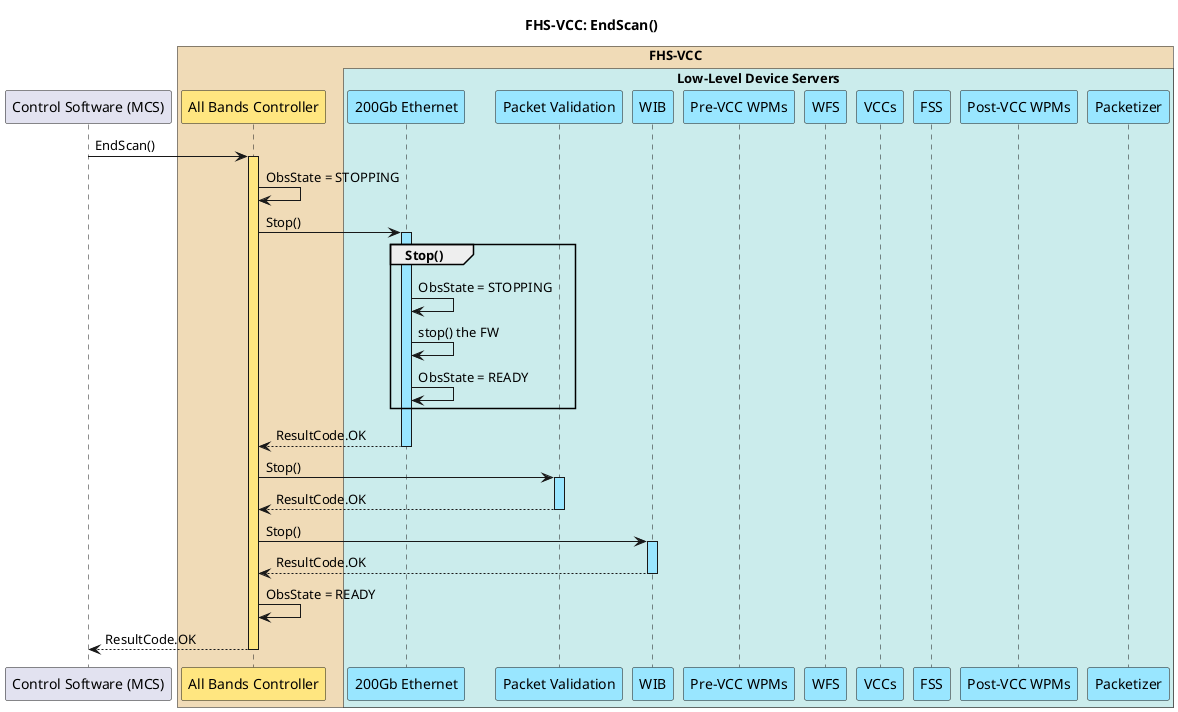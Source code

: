@startuml fhs_vcc_end_scan
!pragma teoz true

title FHS-VCC: EndScan()

!$MCSLifeline = "#DDDDEE"
!$FHSVCCBackground = "#f0dbb7"
!$AllBands = "#ffe680"
!$AllBandsLifeline = "#ffe680"
!$LowLevelDSBackground = "#cbecec"
!$LowLevelDS = "#99e6ff"
!$LowLevelDSLifeline = "#99e6ff"

participant "Control Software (MCS)" as mcs

box "FHS-VCC" $FHSVCCBackground
participant "All Bands Controller" as allbands $AllBands
box "Low-Level Device Servers" $LowLevelDSBackground
participant "200Gb Ethernet" as eth_ds $LowLevelDS
participant "Packet Validation" as pv_ds $LowLevelDS
participant "WIB" as wib_ds $LowLevelDS
participant "Pre-VCC WPMs" as wpm_pre_ds $LowLevelDS
participant "WFS" as wfs_ds $LowLevelDS
participant "VCCs" as vcc_ds $LowLevelDS
participant "FSS" as fss_ds $LowLevelDS
participant "Post-VCC WPMs" as wpm_post_ds $LowLevelDS
participant "Packetizer" as packetizer_ds $LowLevelDS
end box
end box

mcs -> allbands ++ $AllBandsLifeline: EndScan()
allbands -> allbands: ObsState = STOPPING

allbands -> eth_ds ++ $LowLevelDSLifeline: Stop()
group Stop()
eth_ds -> eth_ds: ObsState = STOPPING
eth_ds -> eth_ds: stop() the FW
eth_ds -> eth_ds: ObsState = READY
end
allbands <-- eth_ds --: ResultCode.OK

allbands -> pv_ds ++ $LowLevelDSLifeline: Stop()
allbands <-- pv_ds --: ResultCode.OK

allbands -> wib_ds ++ $LowLevelDSLifeline: Stop()
allbands <-- wib_ds --: ResultCode.OK

allbands -> allbands: ObsState = READY
mcs <-- allbands --: ResultCode.OK

@enduml